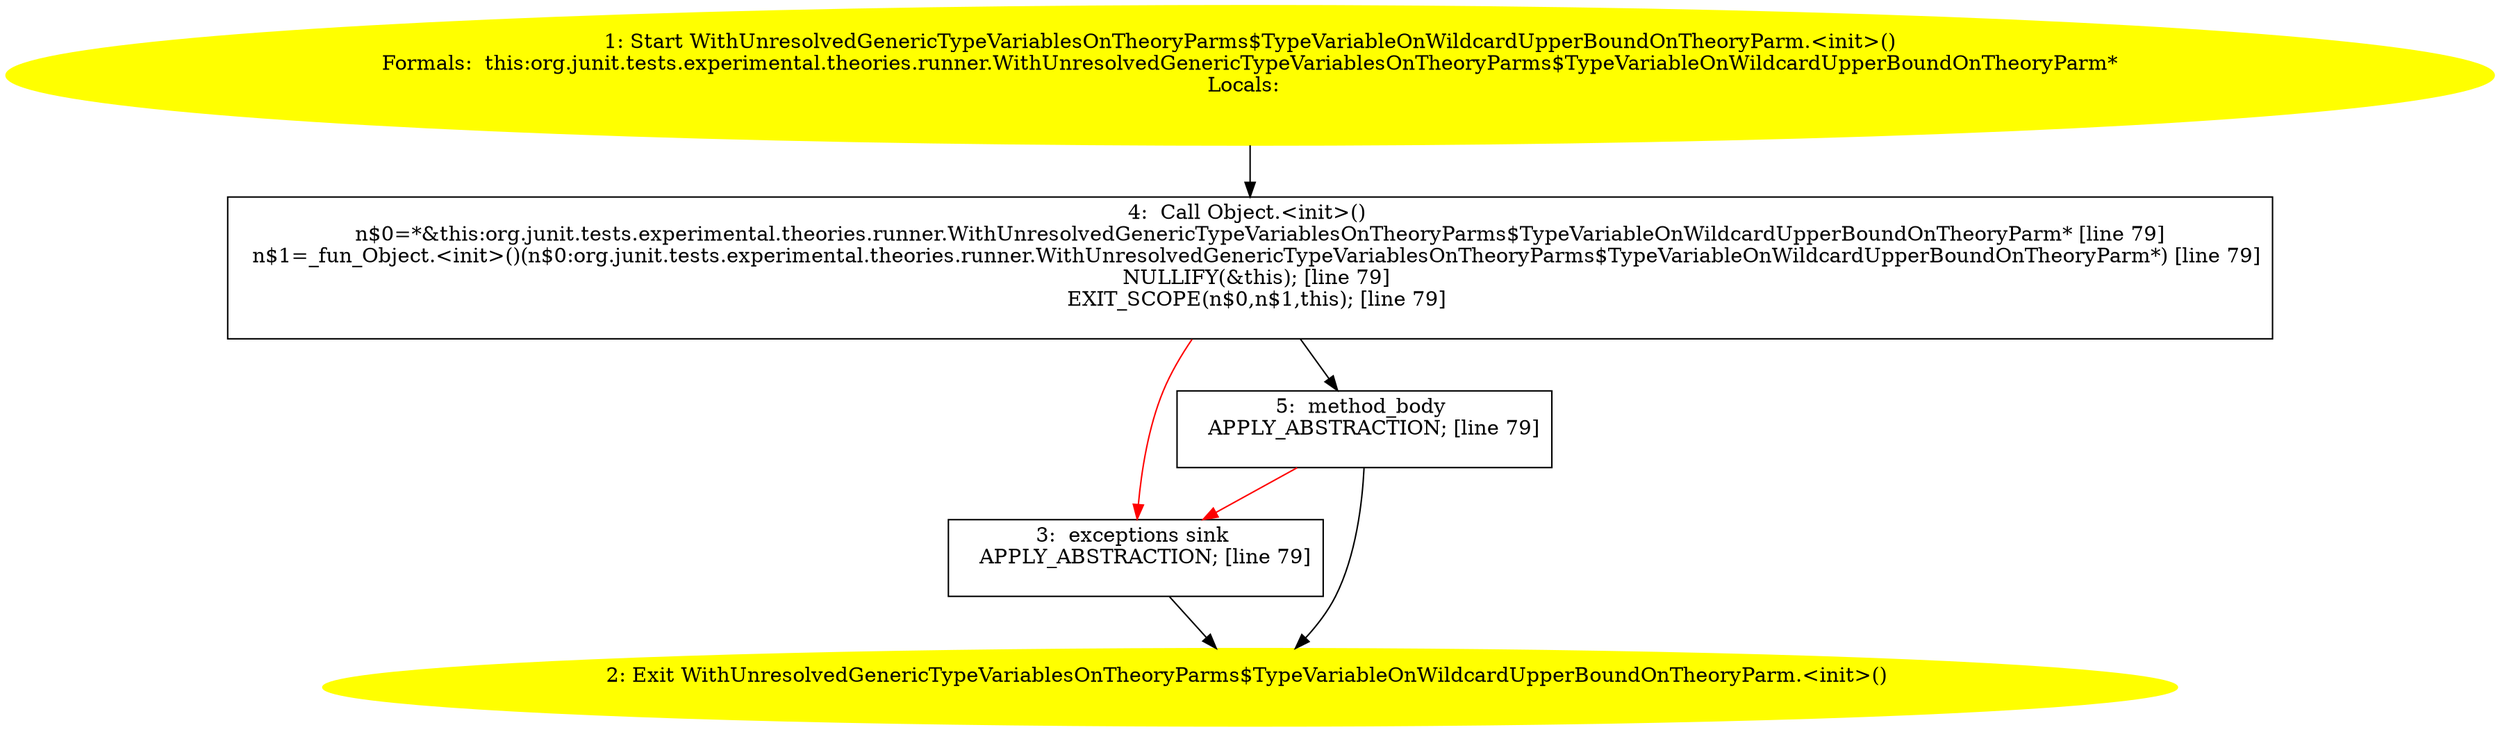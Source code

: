 /* @generated */
digraph cfg {
"org.junit.tests.experimental.theories.runner.WithUnresolvedGenericTypeVariablesOnTheoryParms$TypeVar.374c1f1a37dbfaa99d4a52b4a5a88d31_1" [label="1: Start WithUnresolvedGenericTypeVariablesOnTheoryParms$TypeVariableOnWildcardUpperBoundOnTheoryParm.<init>()\nFormals:  this:org.junit.tests.experimental.theories.runner.WithUnresolvedGenericTypeVariablesOnTheoryParms$TypeVariableOnWildcardUpperBoundOnTheoryParm*\nLocals:  \n  " color=yellow style=filled]
	

	 "org.junit.tests.experimental.theories.runner.WithUnresolvedGenericTypeVariablesOnTheoryParms$TypeVar.374c1f1a37dbfaa99d4a52b4a5a88d31_1" -> "org.junit.tests.experimental.theories.runner.WithUnresolvedGenericTypeVariablesOnTheoryParms$TypeVar.374c1f1a37dbfaa99d4a52b4a5a88d31_4" ;
"org.junit.tests.experimental.theories.runner.WithUnresolvedGenericTypeVariablesOnTheoryParms$TypeVar.374c1f1a37dbfaa99d4a52b4a5a88d31_2" [label="2: Exit WithUnresolvedGenericTypeVariablesOnTheoryParms$TypeVariableOnWildcardUpperBoundOnTheoryParm.<init>() \n  " color=yellow style=filled]
	

"org.junit.tests.experimental.theories.runner.WithUnresolvedGenericTypeVariablesOnTheoryParms$TypeVar.374c1f1a37dbfaa99d4a52b4a5a88d31_3" [label="3:  exceptions sink \n   APPLY_ABSTRACTION; [line 79]\n " shape="box"]
	

	 "org.junit.tests.experimental.theories.runner.WithUnresolvedGenericTypeVariablesOnTheoryParms$TypeVar.374c1f1a37dbfaa99d4a52b4a5a88d31_3" -> "org.junit.tests.experimental.theories.runner.WithUnresolvedGenericTypeVariablesOnTheoryParms$TypeVar.374c1f1a37dbfaa99d4a52b4a5a88d31_2" ;
"org.junit.tests.experimental.theories.runner.WithUnresolvedGenericTypeVariablesOnTheoryParms$TypeVar.374c1f1a37dbfaa99d4a52b4a5a88d31_4" [label="4:  Call Object.<init>() \n   n$0=*&this:org.junit.tests.experimental.theories.runner.WithUnresolvedGenericTypeVariablesOnTheoryParms$TypeVariableOnWildcardUpperBoundOnTheoryParm* [line 79]\n  n$1=_fun_Object.<init>()(n$0:org.junit.tests.experimental.theories.runner.WithUnresolvedGenericTypeVariablesOnTheoryParms$TypeVariableOnWildcardUpperBoundOnTheoryParm*) [line 79]\n  NULLIFY(&this); [line 79]\n  EXIT_SCOPE(n$0,n$1,this); [line 79]\n " shape="box"]
	

	 "org.junit.tests.experimental.theories.runner.WithUnresolvedGenericTypeVariablesOnTheoryParms$TypeVar.374c1f1a37dbfaa99d4a52b4a5a88d31_4" -> "org.junit.tests.experimental.theories.runner.WithUnresolvedGenericTypeVariablesOnTheoryParms$TypeVar.374c1f1a37dbfaa99d4a52b4a5a88d31_5" ;
	 "org.junit.tests.experimental.theories.runner.WithUnresolvedGenericTypeVariablesOnTheoryParms$TypeVar.374c1f1a37dbfaa99d4a52b4a5a88d31_4" -> "org.junit.tests.experimental.theories.runner.WithUnresolvedGenericTypeVariablesOnTheoryParms$TypeVar.374c1f1a37dbfaa99d4a52b4a5a88d31_3" [color="red" ];
"org.junit.tests.experimental.theories.runner.WithUnresolvedGenericTypeVariablesOnTheoryParms$TypeVar.374c1f1a37dbfaa99d4a52b4a5a88d31_5" [label="5:  method_body \n   APPLY_ABSTRACTION; [line 79]\n " shape="box"]
	

	 "org.junit.tests.experimental.theories.runner.WithUnresolvedGenericTypeVariablesOnTheoryParms$TypeVar.374c1f1a37dbfaa99d4a52b4a5a88d31_5" -> "org.junit.tests.experimental.theories.runner.WithUnresolvedGenericTypeVariablesOnTheoryParms$TypeVar.374c1f1a37dbfaa99d4a52b4a5a88d31_2" ;
	 "org.junit.tests.experimental.theories.runner.WithUnresolvedGenericTypeVariablesOnTheoryParms$TypeVar.374c1f1a37dbfaa99d4a52b4a5a88d31_5" -> "org.junit.tests.experimental.theories.runner.WithUnresolvedGenericTypeVariablesOnTheoryParms$TypeVar.374c1f1a37dbfaa99d4a52b4a5a88d31_3" [color="red" ];
}
